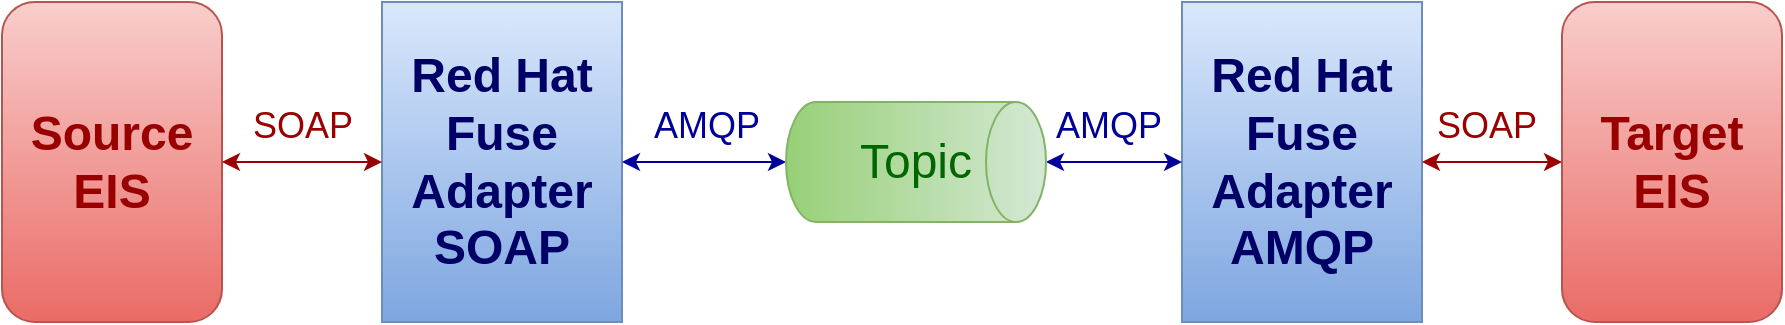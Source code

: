 <mxfile version="16.1.2" type="device"><diagram id="_wmAbJrEIq3wUx9JadlJ" name="Page-1"><mxGraphModel dx="1038" dy="660" grid="1" gridSize="10" guides="1" tooltips="1" connect="1" arrows="1" fold="1" page="1" pageScale="1" pageWidth="827" pageHeight="1169" math="0" shadow="0"><root><mxCell id="0"/><mxCell id="1" parent="0"/><mxCell id="3ZWTY9txs8LupYk8xkty-1" value="Source EIS" style="rounded=1;whiteSpace=wrap;html=1;fillColor=#f8cecc;strokeColor=#b85450;fontStyle=1;fontSize=24;gradientColor=#ea6b66;fontColor=#990000;" vertex="1" parent="1"><mxGeometry x="10" y="110" width="110" height="160" as="geometry"/></mxCell><mxCell id="3ZWTY9txs8LupYk8xkty-2" value="Red Hat Fuse Adapter &lt;br style=&quot;font-size: 24px;&quot;&gt;SOAP" style="rounded=0;whiteSpace=wrap;html=1;fillColor=#dae8fc;strokeColor=#6c8ebf;fontSize=24;fontStyle=1;gradientColor=#7ea6e0;fontColor=#000066;" vertex="1" parent="1"><mxGeometry x="200" y="110" width="120" height="160" as="geometry"/></mxCell><mxCell id="3ZWTY9txs8LupYk8xkty-3" value="Target&lt;br style=&quot;font-size: 24px;&quot;&gt;EIS" style="rounded=1;whiteSpace=wrap;html=1;fillColor=#f8cecc;strokeColor=#b85450;fontStyle=1;fontSize=24;gradientColor=#ea6b66;fontColor=#990000;" vertex="1" parent="1"><mxGeometry x="790" y="110" width="110" height="160" as="geometry"/></mxCell><mxCell id="3ZWTY9txs8LupYk8xkty-6" value="Red Hat Fuse Adapter &lt;br style=&quot;font-size: 24px&quot;&gt;AMQP" style="rounded=0;whiteSpace=wrap;html=1;fillColor=#dae8fc;strokeColor=#6c8ebf;fontSize=24;fontStyle=1;gradientColor=#7ea6e0;fontColor=#000066;" vertex="1" parent="1"><mxGeometry x="600" y="110" width="120" height="160" as="geometry"/></mxCell><mxCell id="3ZWTY9txs8LupYk8xkty-9" value="" style="endArrow=classic;startArrow=classic;html=1;rounded=1;fontSize=24;fontColor=#990000;exitX=1;exitY=0.5;exitDx=0;exitDy=0;entryX=0;entryY=0.5;entryDx=0;entryDy=0;strokeColor=#990000;" edge="1" parent="1" source="3ZWTY9txs8LupYk8xkty-1" target="3ZWTY9txs8LupYk8xkty-2"><mxGeometry width="50" height="50" relative="1" as="geometry"><mxPoint x="390" y="350" as="sourcePoint"/><mxPoint x="440" y="300" as="targetPoint"/></mxGeometry></mxCell><mxCell id="3ZWTY9txs8LupYk8xkty-10" value="&lt;font style=&quot;font-size: 18px&quot;&gt;SOAP&lt;/font&gt;" style="edgeLabel;html=1;align=center;verticalAlign=middle;resizable=0;points=[];fontSize=24;fontColor=#990000;labelBackgroundColor=none;" vertex="1" connectable="0" parent="3ZWTY9txs8LupYk8xkty-9"><mxGeometry x="0.545" y="-3" relative="1" as="geometry"><mxPoint x="-22" y="-23" as="offset"/></mxGeometry></mxCell><mxCell id="3ZWTY9txs8LupYk8xkty-11" value="" style="endArrow=classic;startArrow=classic;html=1;rounded=1;fontSize=24;fontColor=#990000;exitX=1;exitY=0.5;exitDx=0;exitDy=0;strokeColor=#990000;entryX=0;entryY=0.5;entryDx=0;entryDy=0;" edge="1" parent="1" source="3ZWTY9txs8LupYk8xkty-6" target="3ZWTY9txs8LupYk8xkty-3"><mxGeometry width="50" height="50" relative="1" as="geometry"><mxPoint x="130" y="200" as="sourcePoint"/><mxPoint x="760" y="160" as="targetPoint"/><Array as="points"><mxPoint x="760" y="190"/></Array></mxGeometry></mxCell><mxCell id="3ZWTY9txs8LupYk8xkty-12" value="&lt;font style=&quot;font-size: 18px&quot;&gt;SOAP&lt;/font&gt;" style="edgeLabel;html=1;align=center;verticalAlign=middle;resizable=0;points=[];fontSize=24;fontColor=#990000;labelBackgroundColor=none;" vertex="1" connectable="0" parent="3ZWTY9txs8LupYk8xkty-11"><mxGeometry x="0.545" y="-3" relative="1" as="geometry"><mxPoint x="-22" y="-23" as="offset"/></mxGeometry></mxCell><mxCell id="3ZWTY9txs8LupYk8xkty-13" value="" style="endArrow=classic;startArrow=classic;html=1;rounded=1;fontSize=24;fontColor=#990000;exitX=1;exitY=0.5;exitDx=0;exitDy=0;strokeColor=#000099;entryX=0.5;entryY=1;entryDx=0;entryDy=0;entryPerimeter=0;" edge="1" parent="1" source="3ZWTY9txs8LupYk8xkty-2" target="3ZWTY9txs8LupYk8xkty-7"><mxGeometry width="50" height="50" relative="1" as="geometry"><mxPoint x="330" y="180" as="sourcePoint"/><mxPoint x="420" y="180" as="targetPoint"/><Array as="points"/></mxGeometry></mxCell><mxCell id="3ZWTY9txs8LupYk8xkty-14" value="&lt;font style=&quot;font-size: 18px&quot;&gt;AMQP&lt;/font&gt;" style="edgeLabel;html=1;align=center;verticalAlign=middle;resizable=0;points=[];fontSize=24;fontColor=#000099;labelBackgroundColor=none;" vertex="1" connectable="0" parent="3ZWTY9txs8LupYk8xkty-13"><mxGeometry x="0.545" y="-3" relative="1" as="geometry"><mxPoint x="-22" y="-23" as="offset"/></mxGeometry></mxCell><mxCell id="3ZWTY9txs8LupYk8xkty-17" value="" style="endArrow=classic;startArrow=classic;html=1;rounded=1;fontSize=24;fontColor=#990000;strokeColor=#000099;entryX=0;entryY=0.5;entryDx=0;entryDy=0;" edge="1" parent="1" source="3ZWTY9txs8LupYk8xkty-7" target="3ZWTY9txs8LupYk8xkty-6"><mxGeometry width="50" height="50" relative="1" as="geometry"><mxPoint x="530" y="190" as="sourcePoint"/><mxPoint x="412" y="200" as="targetPoint"/><Array as="points"/></mxGeometry></mxCell><mxCell id="3ZWTY9txs8LupYk8xkty-18" value="&lt;font style=&quot;font-size: 18px&quot;&gt;AMQP&lt;/font&gt;" style="edgeLabel;html=1;align=center;verticalAlign=middle;resizable=0;points=[];fontSize=24;fontColor=#000099;labelBackgroundColor=none;" vertex="1" connectable="0" parent="3ZWTY9txs8LupYk8xkty-17"><mxGeometry x="0.545" y="-3" relative="1" as="geometry"><mxPoint x="-22" y="-23" as="offset"/></mxGeometry></mxCell><mxCell id="3ZWTY9txs8LupYk8xkty-19" value="" style="group" vertex="1" connectable="0" parent="1"><mxGeometry x="402" y="160" width="130" height="60" as="geometry"/></mxCell><mxCell id="3ZWTY9txs8LupYk8xkty-7" value="" style="shape=cylinder3;whiteSpace=wrap;html=1;boundedLbl=1;backgroundOutline=1;size=15;fontSize=24;rotation=90;fillColor=#d5e8d4;gradientColor=#97d077;strokeColor=#82b366;fontColor=#006600;" vertex="1" parent="3ZWTY9txs8LupYk8xkty-19"><mxGeometry x="35" y="-35" width="60" height="130" as="geometry"/></mxCell><mxCell id="3ZWTY9txs8LupYk8xkty-8" value="&#10;&#10;&lt;span style=&quot;font-family: helvetica; font-size: 24px; font-style: normal; font-weight: 400; letter-spacing: normal; text-align: center; text-indent: 0px; text-transform: none; word-spacing: 0px; display: inline; float: none;&quot;&gt;Topic&lt;/span&gt;&#10;&#10;" style="text;html=1;align=center;verticalAlign=middle;whiteSpace=wrap;rounded=0;fontSize=24;fillColor=none;opacity=0;labelBackgroundColor=none;fontColor=#006600;" vertex="1" parent="3ZWTY9txs8LupYk8xkty-19"><mxGeometry x="35" y="15" width="60" height="30" as="geometry"/></mxCell><mxCell id="3ZWTY9txs8LupYk8xkty-15" style="edgeStyle=orthogonalEdgeStyle;rounded=1;orthogonalLoop=1;jettySize=auto;html=1;exitX=0.5;exitY=1;exitDx=0;exitDy=0;fontSize=18;fontColor=#990000;strokeColor=#990000;" edge="1" parent="3ZWTY9txs8LupYk8xkty-19" source="3ZWTY9txs8LupYk8xkty-8" target="3ZWTY9txs8LupYk8xkty-8"><mxGeometry relative="1" as="geometry"/></mxCell></root></mxGraphModel></diagram></mxfile>